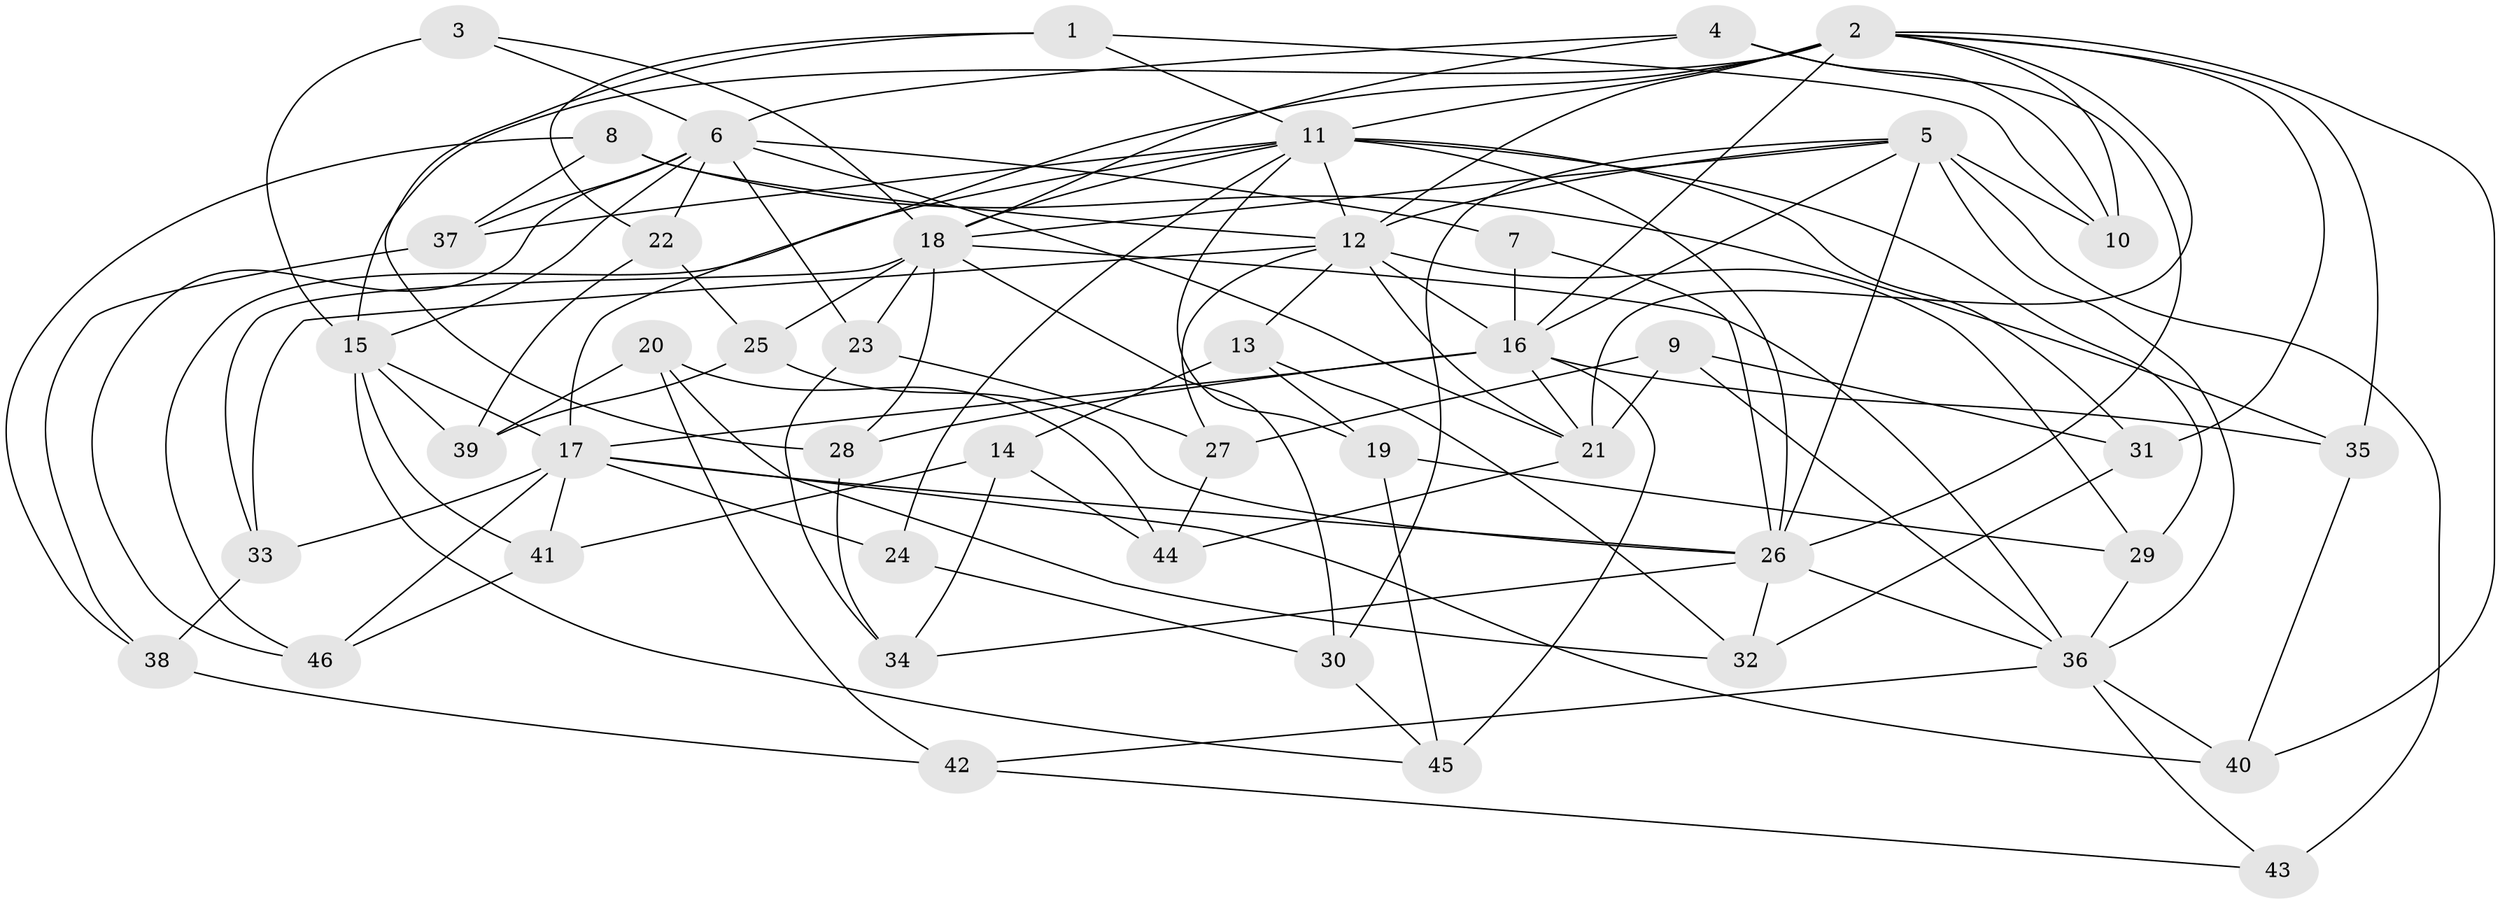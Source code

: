 // original degree distribution, {4: 1.0}
// Generated by graph-tools (version 1.1) at 2025/37/03/09/25 02:37:55]
// undirected, 46 vertices, 119 edges
graph export_dot {
graph [start="1"]
  node [color=gray90,style=filled];
  1;
  2;
  3;
  4;
  5;
  6;
  7;
  8;
  9;
  10;
  11;
  12;
  13;
  14;
  15;
  16;
  17;
  18;
  19;
  20;
  21;
  22;
  23;
  24;
  25;
  26;
  27;
  28;
  29;
  30;
  31;
  32;
  33;
  34;
  35;
  36;
  37;
  38;
  39;
  40;
  41;
  42;
  43;
  44;
  45;
  46;
  1 -- 10 [weight=1.0];
  1 -- 11 [weight=1.0];
  1 -- 22 [weight=1.0];
  1 -- 28 [weight=1.0];
  2 -- 10 [weight=1.0];
  2 -- 11 [weight=2.0];
  2 -- 12 [weight=1.0];
  2 -- 15 [weight=1.0];
  2 -- 16 [weight=1.0];
  2 -- 17 [weight=1.0];
  2 -- 21 [weight=2.0];
  2 -- 31 [weight=1.0];
  2 -- 35 [weight=1.0];
  2 -- 40 [weight=1.0];
  3 -- 6 [weight=1.0];
  3 -- 15 [weight=2.0];
  3 -- 18 [weight=1.0];
  4 -- 6 [weight=1.0];
  4 -- 10 [weight=1.0];
  4 -- 18 [weight=1.0];
  4 -- 26 [weight=1.0];
  5 -- 10 [weight=1.0];
  5 -- 12 [weight=1.0];
  5 -- 16 [weight=2.0];
  5 -- 18 [weight=1.0];
  5 -- 26 [weight=3.0];
  5 -- 30 [weight=1.0];
  5 -- 36 [weight=1.0];
  5 -- 43 [weight=2.0];
  6 -- 7 [weight=1.0];
  6 -- 15 [weight=1.0];
  6 -- 21 [weight=2.0];
  6 -- 22 [weight=1.0];
  6 -- 23 [weight=1.0];
  6 -- 37 [weight=1.0];
  6 -- 46 [weight=1.0];
  7 -- 16 [weight=1.0];
  7 -- 26 [weight=2.0];
  8 -- 12 [weight=1.0];
  8 -- 35 [weight=1.0];
  8 -- 37 [weight=1.0];
  8 -- 38 [weight=1.0];
  9 -- 21 [weight=1.0];
  9 -- 27 [weight=1.0];
  9 -- 31 [weight=1.0];
  9 -- 36 [weight=1.0];
  11 -- 12 [weight=1.0];
  11 -- 18 [weight=1.0];
  11 -- 19 [weight=1.0];
  11 -- 24 [weight=1.0];
  11 -- 26 [weight=1.0];
  11 -- 29 [weight=1.0];
  11 -- 31 [weight=1.0];
  11 -- 37 [weight=1.0];
  11 -- 46 [weight=1.0];
  12 -- 13 [weight=1.0];
  12 -- 16 [weight=1.0];
  12 -- 21 [weight=3.0];
  12 -- 27 [weight=1.0];
  12 -- 29 [weight=1.0];
  12 -- 33 [weight=1.0];
  13 -- 14 [weight=1.0];
  13 -- 19 [weight=1.0];
  13 -- 32 [weight=1.0];
  14 -- 34 [weight=1.0];
  14 -- 41 [weight=1.0];
  14 -- 44 [weight=1.0];
  15 -- 17 [weight=1.0];
  15 -- 39 [weight=1.0];
  15 -- 41 [weight=1.0];
  15 -- 45 [weight=1.0];
  16 -- 17 [weight=1.0];
  16 -- 21 [weight=1.0];
  16 -- 28 [weight=1.0];
  16 -- 35 [weight=1.0];
  16 -- 45 [weight=1.0];
  17 -- 24 [weight=2.0];
  17 -- 26 [weight=1.0];
  17 -- 33 [weight=1.0];
  17 -- 40 [weight=1.0];
  17 -- 41 [weight=1.0];
  17 -- 46 [weight=1.0];
  18 -- 23 [weight=1.0];
  18 -- 25 [weight=1.0];
  18 -- 28 [weight=1.0];
  18 -- 30 [weight=1.0];
  18 -- 33 [weight=1.0];
  18 -- 36 [weight=1.0];
  19 -- 29 [weight=1.0];
  19 -- 45 [weight=1.0];
  20 -- 32 [weight=1.0];
  20 -- 39 [weight=1.0];
  20 -- 42 [weight=1.0];
  20 -- 44 [weight=1.0];
  21 -- 44 [weight=1.0];
  22 -- 25 [weight=1.0];
  22 -- 39 [weight=1.0];
  23 -- 27 [weight=1.0];
  23 -- 34 [weight=1.0];
  24 -- 30 [weight=1.0];
  25 -- 26 [weight=1.0];
  25 -- 39 [weight=1.0];
  26 -- 32 [weight=1.0];
  26 -- 34 [weight=1.0];
  26 -- 36 [weight=1.0];
  27 -- 44 [weight=1.0];
  28 -- 34 [weight=1.0];
  29 -- 36 [weight=1.0];
  30 -- 45 [weight=1.0];
  31 -- 32 [weight=1.0];
  33 -- 38 [weight=1.0];
  35 -- 40 [weight=1.0];
  36 -- 40 [weight=1.0];
  36 -- 42 [weight=1.0];
  36 -- 43 [weight=1.0];
  37 -- 38 [weight=1.0];
  38 -- 42 [weight=1.0];
  41 -- 46 [weight=1.0];
  42 -- 43 [weight=1.0];
}
